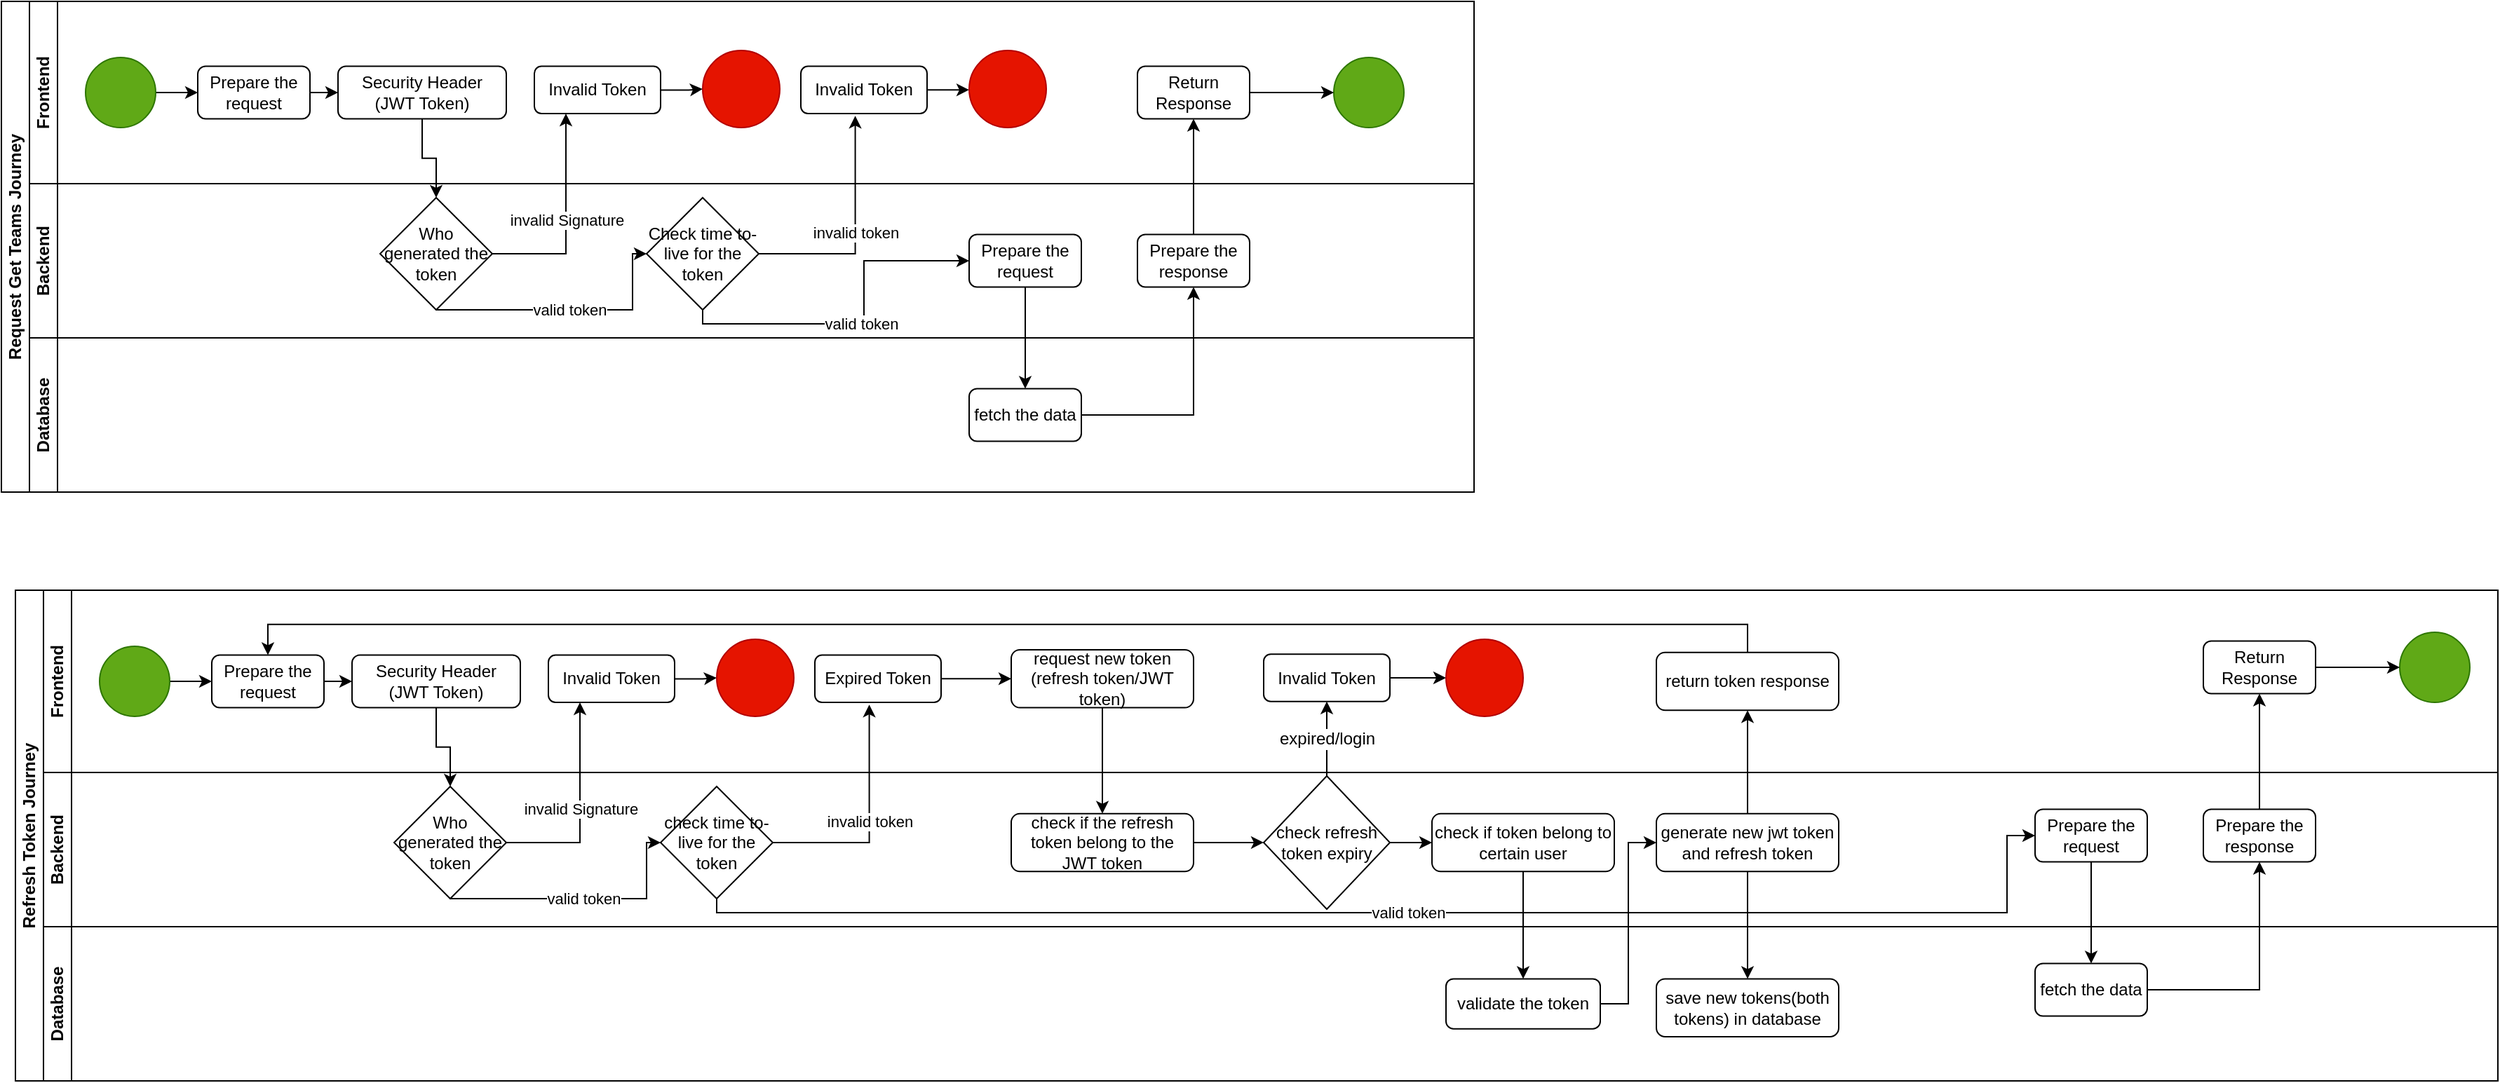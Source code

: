<mxfile version="20.7.4" type="device"><diagram id="BPUBzBlUAgq7iUzrtEyh" name="Page-1"><mxGraphModel dx="1955" dy="654" grid="1" gridSize="10" guides="1" tooltips="1" connect="1" arrows="1" fold="1" page="1" pageScale="1" pageWidth="850" pageHeight="1100" math="0" shadow="0"><root><mxCell id="0"/><mxCell id="1" parent="0"/><mxCell id="WcC5AdaVsH-sYPixpQgD-5" value="Request Get Teams Journey" style="swimlane;horizontal=0;whiteSpace=wrap;html=2;startSize=20;" vertex="1" parent="1"><mxGeometry x="-440" y="300" width="1050" height="350" as="geometry"/></mxCell><mxCell id="WcC5AdaVsH-sYPixpQgD-6" value="Frontend" style="swimlane;horizontal=0;whiteSpace=wrap;html=2;startSize=20;" vertex="1" parent="WcC5AdaVsH-sYPixpQgD-5"><mxGeometry x="20" width="1030" height="130" as="geometry"/></mxCell><mxCell id="WcC5AdaVsH-sYPixpQgD-48" style="edgeStyle=orthogonalEdgeStyle;rounded=0;orthogonalLoop=1;jettySize=auto;html=1;entryX=0;entryY=0.5;entryDx=0;entryDy=0;" edge="1" parent="WcC5AdaVsH-sYPixpQgD-6" source="WcC5AdaVsH-sYPixpQgD-8" target="WcC5AdaVsH-sYPixpQgD-47"><mxGeometry relative="1" as="geometry"/></mxCell><mxCell id="WcC5AdaVsH-sYPixpQgD-8" value="" style="ellipse;whiteSpace=wrap;html=1;aspect=fixed;fillColor=#60a917;strokeColor=#2D7600;fontColor=#ffffff;" vertex="1" parent="WcC5AdaVsH-sYPixpQgD-6"><mxGeometry x="40" y="40" width="50" height="50" as="geometry"/></mxCell><mxCell id="WcC5AdaVsH-sYPixpQgD-10" style="edgeStyle=orthogonalEdgeStyle;rounded=0;orthogonalLoop=1;jettySize=auto;html=1;entryX=0;entryY=0.5;entryDx=0;entryDy=0;" edge="1" parent="WcC5AdaVsH-sYPixpQgD-6" target="WcC5AdaVsH-sYPixpQgD-12"><mxGeometry relative="1" as="geometry"><mxPoint x="590" y="57.5" as="sourcePoint"/></mxGeometry></mxCell><mxCell id="WcC5AdaVsH-sYPixpQgD-13" value="" style="edgeStyle=orthogonalEdgeStyle;rounded=0;orthogonalLoop=1;jettySize=auto;html=1;" edge="1" parent="WcC5AdaVsH-sYPixpQgD-6" target="WcC5AdaVsH-sYPixpQgD-15"><mxGeometry relative="1" as="geometry"><mxPoint x="920" y="65" as="sourcePoint"/></mxGeometry></mxCell><mxCell id="WcC5AdaVsH-sYPixpQgD-16" style="edgeStyle=orthogonalEdgeStyle;rounded=0;orthogonalLoop=1;jettySize=auto;html=1;entryX=0;entryY=0.5;entryDx=0;entryDy=0;" edge="1" parent="WcC5AdaVsH-sYPixpQgD-6" target="WcC5AdaVsH-sYPixpQgD-18"><mxGeometry relative="1" as="geometry"><mxPoint x="1290" y="65" as="sourcePoint"/></mxGeometry></mxCell><mxCell id="WcC5AdaVsH-sYPixpQgD-19" style="edgeStyle=orthogonalEdgeStyle;rounded=0;orthogonalLoop=1;jettySize=auto;html=1;entryX=0;entryY=0.5;entryDx=0;entryDy=0;" edge="1" parent="WcC5AdaVsH-sYPixpQgD-6" target="WcC5AdaVsH-sYPixpQgD-21"><mxGeometry relative="1" as="geometry"><mxPoint x="350" y="65" as="sourcePoint"/></mxGeometry></mxCell><mxCell id="WcC5AdaVsH-sYPixpQgD-51" style="edgeStyle=orthogonalEdgeStyle;rounded=0;orthogonalLoop=1;jettySize=auto;html=1;exitX=1;exitY=0.5;exitDx=0;exitDy=0;entryX=0;entryY=0.5;entryDx=0;entryDy=0;" edge="1" parent="WcC5AdaVsH-sYPixpQgD-6" source="WcC5AdaVsH-sYPixpQgD-47" target="WcC5AdaVsH-sYPixpQgD-50"><mxGeometry relative="1" as="geometry"/></mxCell><mxCell id="WcC5AdaVsH-sYPixpQgD-47" value="Prepare the request" style="rounded=1;whiteSpace=wrap;html=1;" vertex="1" parent="WcC5AdaVsH-sYPixpQgD-6"><mxGeometry x="120" y="46.25" width="80" height="37.5" as="geometry"/></mxCell><mxCell id="WcC5AdaVsH-sYPixpQgD-50" value="Security Header (JWT Token)" style="rounded=1;whiteSpace=wrap;html=1;" vertex="1" parent="WcC5AdaVsH-sYPixpQgD-6"><mxGeometry x="220" y="46.25" width="120" height="37.5" as="geometry"/></mxCell><mxCell id="WcC5AdaVsH-sYPixpQgD-63" value="" style="edgeStyle=orthogonalEdgeStyle;rounded=0;orthogonalLoop=1;jettySize=auto;html=1;" edge="1" parent="WcC5AdaVsH-sYPixpQgD-6" source="WcC5AdaVsH-sYPixpQgD-57" target="WcC5AdaVsH-sYPixpQgD-62"><mxGeometry relative="1" as="geometry"/></mxCell><mxCell id="WcC5AdaVsH-sYPixpQgD-57" value="Invalid Token" style="rounded=1;whiteSpace=wrap;html=1;" vertex="1" parent="WcC5AdaVsH-sYPixpQgD-6"><mxGeometry x="360" y="46.25" width="90" height="33.75" as="geometry"/></mxCell><mxCell id="WcC5AdaVsH-sYPixpQgD-62" value="" style="ellipse;whiteSpace=wrap;html=1;aspect=fixed;fillColor=#e51400;fontColor=#ffffff;strokeColor=#B20000;" vertex="1" parent="WcC5AdaVsH-sYPixpQgD-6"><mxGeometry x="480" y="35" width="55" height="55" as="geometry"/></mxCell><mxCell id="WcC5AdaVsH-sYPixpQgD-68" style="edgeStyle=orthogonalEdgeStyle;rounded=0;orthogonalLoop=1;jettySize=auto;html=1;exitX=1;exitY=0.5;exitDx=0;exitDy=0;entryX=0;entryY=0.5;entryDx=0;entryDy=0;" edge="1" parent="WcC5AdaVsH-sYPixpQgD-6" source="WcC5AdaVsH-sYPixpQgD-65" target="WcC5AdaVsH-sYPixpQgD-66"><mxGeometry relative="1" as="geometry"/></mxCell><mxCell id="WcC5AdaVsH-sYPixpQgD-65" value="Invalid Token" style="rounded=1;whiteSpace=wrap;html=1;" vertex="1" parent="WcC5AdaVsH-sYPixpQgD-6"><mxGeometry x="550" y="46.25" width="90" height="33.75" as="geometry"/></mxCell><mxCell id="WcC5AdaVsH-sYPixpQgD-66" value="" style="ellipse;whiteSpace=wrap;html=1;aspect=fixed;fillColor=#e51400;fontColor=#ffffff;strokeColor=#B20000;" vertex="1" parent="WcC5AdaVsH-sYPixpQgD-6"><mxGeometry x="670" y="35" width="55" height="55" as="geometry"/></mxCell><mxCell id="WcC5AdaVsH-sYPixpQgD-75" value="" style="ellipse;whiteSpace=wrap;html=1;aspect=fixed;fillColor=#60a917;strokeColor=#2D7600;fontColor=#ffffff;" vertex="1" parent="WcC5AdaVsH-sYPixpQgD-6"><mxGeometry x="930" y="40" width="50" height="50" as="geometry"/></mxCell><mxCell id="WcC5AdaVsH-sYPixpQgD-78" style="edgeStyle=orthogonalEdgeStyle;rounded=0;orthogonalLoop=1;jettySize=auto;html=1;exitX=1;exitY=0.5;exitDx=0;exitDy=0;entryX=0;entryY=0.5;entryDx=0;entryDy=0;" edge="1" parent="WcC5AdaVsH-sYPixpQgD-6" source="WcC5AdaVsH-sYPixpQgD-76" target="WcC5AdaVsH-sYPixpQgD-75"><mxGeometry relative="1" as="geometry"/></mxCell><mxCell id="WcC5AdaVsH-sYPixpQgD-76" value="Return Response" style="rounded=1;whiteSpace=wrap;html=1;" vertex="1" parent="WcC5AdaVsH-sYPixpQgD-6"><mxGeometry x="790" y="46.25" width="80" height="37.5" as="geometry"/></mxCell><mxCell id="WcC5AdaVsH-sYPixpQgD-22" value="Backend" style="swimlane;horizontal=0;whiteSpace=wrap;html=2;startSize=20;" vertex="1" parent="WcC5AdaVsH-sYPixpQgD-5"><mxGeometry x="20" y="130" width="1030" height="110" as="geometry"/></mxCell><mxCell id="WcC5AdaVsH-sYPixpQgD-64" value="valid token" style="edgeStyle=orthogonalEdgeStyle;rounded=0;orthogonalLoop=1;jettySize=auto;html=1;exitX=0.5;exitY=1;exitDx=0;exitDy=0;entryX=0;entryY=0.5;entryDx=0;entryDy=0;" edge="1" parent="WcC5AdaVsH-sYPixpQgD-22" source="WcC5AdaVsH-sYPixpQgD-54" target="WcC5AdaVsH-sYPixpQgD-56"><mxGeometry relative="1" as="geometry"><mxPoint x="440" y="90" as="targetPoint"/><Array as="points"><mxPoint x="430" y="90"/><mxPoint x="430" y="50"/></Array></mxGeometry></mxCell><mxCell id="WcC5AdaVsH-sYPixpQgD-54" value="Who generated the token" style="rhombus;whiteSpace=wrap;html=1;" vertex="1" parent="WcC5AdaVsH-sYPixpQgD-22"><mxGeometry x="250" y="10" width="80" height="80" as="geometry"/></mxCell><mxCell id="WcC5AdaVsH-sYPixpQgD-56" value="Check time to-live for the token" style="rhombus;whiteSpace=wrap;html=1;" vertex="1" parent="WcC5AdaVsH-sYPixpQgD-22"><mxGeometry x="440" y="10" width="80" height="80" as="geometry"/></mxCell><mxCell id="WcC5AdaVsH-sYPixpQgD-70" value="Prepare the request" style="rounded=1;whiteSpace=wrap;html=1;" vertex="1" parent="WcC5AdaVsH-sYPixpQgD-22"><mxGeometry x="670" y="36.25" width="80" height="37.5" as="geometry"/></mxCell><mxCell id="WcC5AdaVsH-sYPixpQgD-69" value="valid token" style="edgeStyle=orthogonalEdgeStyle;rounded=0;orthogonalLoop=1;jettySize=auto;html=1;exitX=0.5;exitY=1;exitDx=0;exitDy=0;entryX=0;entryY=0.5;entryDx=0;entryDy=0;" edge="1" parent="WcC5AdaVsH-sYPixpQgD-22" source="WcC5AdaVsH-sYPixpQgD-56" target="WcC5AdaVsH-sYPixpQgD-70"><mxGeometry relative="1" as="geometry"><mxPoint x="670" y="60" as="targetPoint"/><Array as="points"><mxPoint x="480" y="100"/><mxPoint x="595" y="100"/><mxPoint x="595" y="55"/></Array></mxGeometry></mxCell><mxCell id="WcC5AdaVsH-sYPixpQgD-72" value="Prepare the response" style="rounded=1;whiteSpace=wrap;html=1;" vertex="1" parent="WcC5AdaVsH-sYPixpQgD-22"><mxGeometry x="790" y="36.25" width="80" height="37.5" as="geometry"/></mxCell><mxCell id="WcC5AdaVsH-sYPixpQgD-33" style="edgeStyle=orthogonalEdgeStyle;rounded=0;orthogonalLoop=1;jettySize=auto;html=1;entryX=0.5;entryY=0;entryDx=0;entryDy=0;" edge="1" parent="WcC5AdaVsH-sYPixpQgD-5" target="WcC5AdaVsH-sYPixpQgD-24"><mxGeometry relative="1" as="geometry"><mxPoint x="210" y="82.5" as="sourcePoint"/></mxGeometry></mxCell><mxCell id="WcC5AdaVsH-sYPixpQgD-35" value="" style="edgeStyle=orthogonalEdgeStyle;rounded=0;orthogonalLoop=1;jettySize=auto;html=1;" edge="1" parent="WcC5AdaVsH-sYPixpQgD-5" target="WcC5AdaVsH-sYPixpQgD-14"><mxGeometry relative="1" as="geometry"><mxPoint x="890" y="162.5" as="sourcePoint"/></mxGeometry></mxCell><mxCell id="WcC5AdaVsH-sYPixpQgD-36" style="edgeStyle=orthogonalEdgeStyle;rounded=0;orthogonalLoop=1;jettySize=auto;html=1;entryX=0.5;entryY=1;entryDx=0;entryDy=0;" edge="1" parent="WcC5AdaVsH-sYPixpQgD-5" target="WcC5AdaVsH-sYPixpQgD-17"><mxGeometry relative="1" as="geometry"><mxPoint x="1260" y="162.5" as="sourcePoint"/></mxGeometry></mxCell><mxCell id="WcC5AdaVsH-sYPixpQgD-55" value="" style="edgeStyle=orthogonalEdgeStyle;rounded=0;orthogonalLoop=1;jettySize=auto;html=1;" edge="1" parent="WcC5AdaVsH-sYPixpQgD-5" source="WcC5AdaVsH-sYPixpQgD-50" target="WcC5AdaVsH-sYPixpQgD-54"><mxGeometry relative="1" as="geometry"/></mxCell><mxCell id="WcC5AdaVsH-sYPixpQgD-58" value="invalid Signature" style="edgeStyle=orthogonalEdgeStyle;rounded=0;orthogonalLoop=1;jettySize=auto;html=1;entryX=0.25;entryY=1;entryDx=0;entryDy=0;" edge="1" parent="WcC5AdaVsH-sYPixpQgD-5" source="WcC5AdaVsH-sYPixpQgD-54" target="WcC5AdaVsH-sYPixpQgD-57"><mxGeometry relative="1" as="geometry"/></mxCell><mxCell id="WcC5AdaVsH-sYPixpQgD-67" value="invalid token" style="edgeStyle=orthogonalEdgeStyle;rounded=0;orthogonalLoop=1;jettySize=auto;html=1;entryX=0.431;entryY=1.047;entryDx=0;entryDy=0;entryPerimeter=0;" edge="1" parent="WcC5AdaVsH-sYPixpQgD-5" source="WcC5AdaVsH-sYPixpQgD-56" target="WcC5AdaVsH-sYPixpQgD-65"><mxGeometry relative="1" as="geometry"/></mxCell><mxCell id="WcC5AdaVsH-sYPixpQgD-77" style="edgeStyle=orthogonalEdgeStyle;rounded=0;orthogonalLoop=1;jettySize=auto;html=1;entryX=0.5;entryY=1;entryDx=0;entryDy=0;" edge="1" parent="WcC5AdaVsH-sYPixpQgD-5" source="WcC5AdaVsH-sYPixpQgD-72" target="WcC5AdaVsH-sYPixpQgD-76"><mxGeometry relative="1" as="geometry"/></mxCell><mxCell id="WcC5AdaVsH-sYPixpQgD-38" value="Database" style="swimlane;horizontal=0;whiteSpace=wrap;html=2;startSize=20;" vertex="1" parent="1"><mxGeometry x="-420" y="540" width="1030" height="110" as="geometry"/></mxCell><mxCell id="WcC5AdaVsH-sYPixpQgD-71" value="fetch the data" style="rounded=1;whiteSpace=wrap;html=1;" vertex="1" parent="WcC5AdaVsH-sYPixpQgD-38"><mxGeometry x="670" y="36.25" width="80" height="37.5" as="geometry"/></mxCell><mxCell id="WcC5AdaVsH-sYPixpQgD-73" style="edgeStyle=orthogonalEdgeStyle;rounded=0;orthogonalLoop=1;jettySize=auto;html=1;exitX=0.5;exitY=1;exitDx=0;exitDy=0;" edge="1" parent="1" source="WcC5AdaVsH-sYPixpQgD-70" target="WcC5AdaVsH-sYPixpQgD-71"><mxGeometry relative="1" as="geometry"/></mxCell><mxCell id="WcC5AdaVsH-sYPixpQgD-74" style="edgeStyle=orthogonalEdgeStyle;rounded=0;orthogonalLoop=1;jettySize=auto;html=1;exitX=1;exitY=0.5;exitDx=0;exitDy=0;entryX=0.5;entryY=1;entryDx=0;entryDy=0;" edge="1" parent="1" source="WcC5AdaVsH-sYPixpQgD-71" target="WcC5AdaVsH-sYPixpQgD-72"><mxGeometry relative="1" as="geometry"/></mxCell><mxCell id="WcC5AdaVsH-sYPixpQgD-80" value="Refresh Token Journey" style="swimlane;horizontal=0;whiteSpace=wrap;html=2;startSize=20;" vertex="1" parent="1"><mxGeometry x="-430" y="720" width="1770" height="350" as="geometry"/></mxCell><mxCell id="WcC5AdaVsH-sYPixpQgD-81" value="Frontend" style="swimlane;horizontal=0;whiteSpace=wrap;html=2;startSize=20;" vertex="1" parent="WcC5AdaVsH-sYPixpQgD-80"><mxGeometry x="20" width="1750" height="130" as="geometry"/></mxCell><mxCell id="WcC5AdaVsH-sYPixpQgD-82" style="edgeStyle=orthogonalEdgeStyle;rounded=0;orthogonalLoop=1;jettySize=auto;html=1;entryX=0;entryY=0.5;entryDx=0;entryDy=0;" edge="1" parent="WcC5AdaVsH-sYPixpQgD-81" source="WcC5AdaVsH-sYPixpQgD-83" target="WcC5AdaVsH-sYPixpQgD-89"><mxGeometry relative="1" as="geometry"/></mxCell><mxCell id="WcC5AdaVsH-sYPixpQgD-83" value="" style="ellipse;whiteSpace=wrap;html=1;aspect=fixed;fillColor=#60a917;strokeColor=#2D7600;fontColor=#ffffff;" vertex="1" parent="WcC5AdaVsH-sYPixpQgD-81"><mxGeometry x="40" y="40" width="50" height="50" as="geometry"/></mxCell><mxCell id="WcC5AdaVsH-sYPixpQgD-84" style="edgeStyle=orthogonalEdgeStyle;rounded=0;orthogonalLoop=1;jettySize=auto;html=1;entryX=0;entryY=0.5;entryDx=0;entryDy=0;" edge="1" parent="WcC5AdaVsH-sYPixpQgD-81"><mxGeometry relative="1" as="geometry"><mxPoint x="590" y="57.5" as="sourcePoint"/></mxGeometry></mxCell><mxCell id="WcC5AdaVsH-sYPixpQgD-85" value="" style="edgeStyle=orthogonalEdgeStyle;rounded=0;orthogonalLoop=1;jettySize=auto;html=1;" edge="1" parent="WcC5AdaVsH-sYPixpQgD-81"><mxGeometry relative="1" as="geometry"><mxPoint x="920" y="65" as="sourcePoint"/></mxGeometry></mxCell><mxCell id="WcC5AdaVsH-sYPixpQgD-86" style="edgeStyle=orthogonalEdgeStyle;rounded=0;orthogonalLoop=1;jettySize=auto;html=1;entryX=0;entryY=0.5;entryDx=0;entryDy=0;" edge="1" parent="WcC5AdaVsH-sYPixpQgD-81"><mxGeometry relative="1" as="geometry"><mxPoint x="1290" y="65" as="sourcePoint"/></mxGeometry></mxCell><mxCell id="WcC5AdaVsH-sYPixpQgD-87" style="edgeStyle=orthogonalEdgeStyle;rounded=0;orthogonalLoop=1;jettySize=auto;html=1;entryX=0;entryY=0.5;entryDx=0;entryDy=0;" edge="1" parent="WcC5AdaVsH-sYPixpQgD-81"><mxGeometry relative="1" as="geometry"><mxPoint x="350" y="65" as="sourcePoint"/></mxGeometry></mxCell><mxCell id="WcC5AdaVsH-sYPixpQgD-88" style="edgeStyle=orthogonalEdgeStyle;rounded=0;orthogonalLoop=1;jettySize=auto;html=1;exitX=1;exitY=0.5;exitDx=0;exitDy=0;entryX=0;entryY=0.5;entryDx=0;entryDy=0;" edge="1" parent="WcC5AdaVsH-sYPixpQgD-81" source="WcC5AdaVsH-sYPixpQgD-89" target="WcC5AdaVsH-sYPixpQgD-90"><mxGeometry relative="1" as="geometry"/></mxCell><mxCell id="WcC5AdaVsH-sYPixpQgD-89" value="Prepare the request" style="rounded=1;whiteSpace=wrap;html=1;" vertex="1" parent="WcC5AdaVsH-sYPixpQgD-81"><mxGeometry x="120" y="46.25" width="80" height="37.5" as="geometry"/></mxCell><mxCell id="WcC5AdaVsH-sYPixpQgD-90" value="Security Header (JWT Token)" style="rounded=1;whiteSpace=wrap;html=1;" vertex="1" parent="WcC5AdaVsH-sYPixpQgD-81"><mxGeometry x="220" y="46.25" width="120" height="37.5" as="geometry"/></mxCell><mxCell id="WcC5AdaVsH-sYPixpQgD-91" value="" style="edgeStyle=orthogonalEdgeStyle;rounded=0;orthogonalLoop=1;jettySize=auto;html=1;" edge="1" parent="WcC5AdaVsH-sYPixpQgD-81" source="WcC5AdaVsH-sYPixpQgD-92" target="WcC5AdaVsH-sYPixpQgD-93"><mxGeometry relative="1" as="geometry"/></mxCell><mxCell id="WcC5AdaVsH-sYPixpQgD-92" value="Invalid Token" style="rounded=1;whiteSpace=wrap;html=1;" vertex="1" parent="WcC5AdaVsH-sYPixpQgD-81"><mxGeometry x="360" y="46.25" width="90" height="33.75" as="geometry"/></mxCell><mxCell id="WcC5AdaVsH-sYPixpQgD-93" value="" style="ellipse;whiteSpace=wrap;html=1;aspect=fixed;fillColor=#e51400;fontColor=#ffffff;strokeColor=#B20000;" vertex="1" parent="WcC5AdaVsH-sYPixpQgD-81"><mxGeometry x="480" y="35" width="55" height="55" as="geometry"/></mxCell><mxCell id="WcC5AdaVsH-sYPixpQgD-120" style="edgeStyle=orthogonalEdgeStyle;rounded=0;orthogonalLoop=1;jettySize=auto;html=1;exitX=1;exitY=0.5;exitDx=0;exitDy=0;entryX=0;entryY=0.5;entryDx=0;entryDy=0;fontFamily=Helvetica;fontSize=12;" edge="1" parent="WcC5AdaVsH-sYPixpQgD-81" source="WcC5AdaVsH-sYPixpQgD-95" target="WcC5AdaVsH-sYPixpQgD-118"><mxGeometry relative="1" as="geometry"/></mxCell><mxCell id="WcC5AdaVsH-sYPixpQgD-95" value="Expired Token" style="rounded=1;whiteSpace=wrap;html=1;" vertex="1" parent="WcC5AdaVsH-sYPixpQgD-81"><mxGeometry x="550" y="46.25" width="90" height="33.75" as="geometry"/></mxCell><mxCell id="WcC5AdaVsH-sYPixpQgD-97" value="" style="ellipse;whiteSpace=wrap;html=1;aspect=fixed;fillColor=#60a917;strokeColor=#2D7600;fontColor=#ffffff;" vertex="1" parent="WcC5AdaVsH-sYPixpQgD-81"><mxGeometry x="1680" y="30" width="50" height="50" as="geometry"/></mxCell><mxCell id="WcC5AdaVsH-sYPixpQgD-98" style="edgeStyle=orthogonalEdgeStyle;rounded=0;orthogonalLoop=1;jettySize=auto;html=1;exitX=1;exitY=0.5;exitDx=0;exitDy=0;entryX=0;entryY=0.5;entryDx=0;entryDy=0;" edge="1" parent="WcC5AdaVsH-sYPixpQgD-81" source="WcC5AdaVsH-sYPixpQgD-99" target="WcC5AdaVsH-sYPixpQgD-97"><mxGeometry relative="1" as="geometry"/></mxCell><mxCell id="WcC5AdaVsH-sYPixpQgD-99" value="Return Response" style="rounded=1;whiteSpace=wrap;html=1;" vertex="1" parent="WcC5AdaVsH-sYPixpQgD-81"><mxGeometry x="1540" y="36.25" width="80" height="37.5" as="geometry"/></mxCell><mxCell id="WcC5AdaVsH-sYPixpQgD-118" value="request new token (refresh token/JWT token)" style="rounded=1;whiteSpace=wrap;html=1;" vertex="1" parent="WcC5AdaVsH-sYPixpQgD-81"><mxGeometry x="690" y="42.5" width="130" height="41.25" as="geometry"/></mxCell><mxCell id="WcC5AdaVsH-sYPixpQgD-137" style="edgeStyle=orthogonalEdgeStyle;rounded=0;orthogonalLoop=1;jettySize=auto;html=1;exitX=1;exitY=0.5;exitDx=0;exitDy=0;entryX=0;entryY=0.5;entryDx=0;entryDy=0;fontFamily=Helvetica;fontSize=12;" edge="1" parent="WcC5AdaVsH-sYPixpQgD-81" source="WcC5AdaVsH-sYPixpQgD-134" target="WcC5AdaVsH-sYPixpQgD-136"><mxGeometry relative="1" as="geometry"/></mxCell><mxCell id="WcC5AdaVsH-sYPixpQgD-134" value="Invalid Token" style="rounded=1;whiteSpace=wrap;html=1;" vertex="1" parent="WcC5AdaVsH-sYPixpQgD-81"><mxGeometry x="870" y="45.63" width="90" height="33.75" as="geometry"/></mxCell><mxCell id="WcC5AdaVsH-sYPixpQgD-136" value="" style="ellipse;whiteSpace=wrap;html=1;aspect=fixed;fillColor=#e51400;fontColor=#ffffff;strokeColor=#B20000;" vertex="1" parent="WcC5AdaVsH-sYPixpQgD-81"><mxGeometry x="1000" y="35.01" width="55" height="55" as="geometry"/></mxCell><mxCell id="WcC5AdaVsH-sYPixpQgD-153" style="edgeStyle=orthogonalEdgeStyle;rounded=0;orthogonalLoop=1;jettySize=auto;html=1;exitX=0.5;exitY=0;exitDx=0;exitDy=0;entryX=0.5;entryY=0;entryDx=0;entryDy=0;fontFamily=Helvetica;fontSize=12;" edge="1" parent="WcC5AdaVsH-sYPixpQgD-81" source="WcC5AdaVsH-sYPixpQgD-147" target="WcC5AdaVsH-sYPixpQgD-89"><mxGeometry relative="1" as="geometry"/></mxCell><mxCell id="WcC5AdaVsH-sYPixpQgD-147" value="return token response" style="rounded=1;whiteSpace=wrap;html=1;" vertex="1" parent="WcC5AdaVsH-sYPixpQgD-81"><mxGeometry x="1150" y="44.37" width="130" height="41.25" as="geometry"/></mxCell><mxCell id="WcC5AdaVsH-sYPixpQgD-152" style="edgeStyle=orthogonalEdgeStyle;rounded=0;orthogonalLoop=1;jettySize=auto;html=1;exitX=1;exitY=0.5;exitDx=0;exitDy=0;entryX=0;entryY=0.5;entryDx=0;entryDy=0;fontFamily=Helvetica;fontSize=12;" edge="1" parent="WcC5AdaVsH-sYPixpQgD-81" target="WcC5AdaVsH-sYPixpQgD-150"><mxGeometry relative="1" as="geometry"><mxPoint x="1390" y="65" as="sourcePoint"/></mxGeometry></mxCell><mxCell id="WcC5AdaVsH-sYPixpQgD-100" value="Backend" style="swimlane;horizontal=0;whiteSpace=wrap;html=2;startSize=20;" vertex="1" parent="WcC5AdaVsH-sYPixpQgD-80"><mxGeometry x="20" y="130" width="1750" height="110" as="geometry"/></mxCell><mxCell id="WcC5AdaVsH-sYPixpQgD-101" value="valid token" style="edgeStyle=orthogonalEdgeStyle;rounded=0;orthogonalLoop=1;jettySize=auto;html=1;exitX=0.5;exitY=1;exitDx=0;exitDy=0;entryX=0;entryY=0.5;entryDx=0;entryDy=0;" edge="1" parent="WcC5AdaVsH-sYPixpQgD-100" source="WcC5AdaVsH-sYPixpQgD-102" target="WcC5AdaVsH-sYPixpQgD-103"><mxGeometry relative="1" as="geometry"><mxPoint x="440" y="90" as="targetPoint"/><Array as="points"><mxPoint x="430" y="90"/><mxPoint x="430" y="50"/></Array></mxGeometry></mxCell><mxCell id="WcC5AdaVsH-sYPixpQgD-102" value="Who generated the token" style="rhombus;whiteSpace=wrap;html=1;" vertex="1" parent="WcC5AdaVsH-sYPixpQgD-100"><mxGeometry x="250" y="10" width="80" height="80" as="geometry"/></mxCell><mxCell id="WcC5AdaVsH-sYPixpQgD-103" value="&lt;p style=&quot;line-height: 120%;&quot;&gt;&lt;font style=&quot;font-size: 12px;&quot;&gt;check time to-live for the token&lt;/font&gt;&lt;/p&gt;" style="rhombus;whiteSpace=wrap;html=1;align=center;" vertex="1" parent="WcC5AdaVsH-sYPixpQgD-100"><mxGeometry x="440" y="10" width="80" height="80" as="geometry"/></mxCell><mxCell id="WcC5AdaVsH-sYPixpQgD-104" value="Prepare the request" style="rounded=1;whiteSpace=wrap;html=1;" vertex="1" parent="WcC5AdaVsH-sYPixpQgD-100"><mxGeometry x="1420" y="26.25" width="80" height="37.5" as="geometry"/></mxCell><mxCell id="WcC5AdaVsH-sYPixpQgD-105" value="valid token" style="edgeStyle=orthogonalEdgeStyle;rounded=0;orthogonalLoop=1;jettySize=auto;html=1;exitX=0.5;exitY=1;exitDx=0;exitDy=0;entryX=0;entryY=0.5;entryDx=0;entryDy=0;" edge="1" parent="WcC5AdaVsH-sYPixpQgD-100" source="WcC5AdaVsH-sYPixpQgD-103" target="WcC5AdaVsH-sYPixpQgD-104"><mxGeometry relative="1" as="geometry"><mxPoint x="670" y="60" as="targetPoint"/><Array as="points"><mxPoint x="480" y="100"/><mxPoint x="1400" y="100"/><mxPoint x="1400" y="45"/></Array></mxGeometry></mxCell><mxCell id="WcC5AdaVsH-sYPixpQgD-106" value="Prepare the response" style="rounded=1;whiteSpace=wrap;html=1;" vertex="1" parent="WcC5AdaVsH-sYPixpQgD-100"><mxGeometry x="1540" y="26.25" width="80" height="37.5" as="geometry"/></mxCell><mxCell id="WcC5AdaVsH-sYPixpQgD-133" style="edgeStyle=orthogonalEdgeStyle;rounded=0;orthogonalLoop=1;jettySize=auto;html=1;exitX=1;exitY=0.5;exitDx=0;exitDy=0;entryX=0;entryY=0.5;entryDx=0;entryDy=0;fontFamily=Helvetica;fontSize=12;" edge="1" parent="WcC5AdaVsH-sYPixpQgD-100" source="WcC5AdaVsH-sYPixpQgD-121" target="WcC5AdaVsH-sYPixpQgD-132"><mxGeometry relative="1" as="geometry"/></mxCell><mxCell id="WcC5AdaVsH-sYPixpQgD-121" value="check if the refresh token belong to the JWT token" style="rounded=1;whiteSpace=wrap;html=1;" vertex="1" parent="WcC5AdaVsH-sYPixpQgD-100"><mxGeometry x="690" y="29.37" width="130" height="41.25" as="geometry"/></mxCell><mxCell id="WcC5AdaVsH-sYPixpQgD-139" style="edgeStyle=orthogonalEdgeStyle;rounded=0;orthogonalLoop=1;jettySize=auto;html=1;entryX=0;entryY=0.5;entryDx=0;entryDy=0;fontFamily=Helvetica;fontSize=12;" edge="1" parent="WcC5AdaVsH-sYPixpQgD-100" source="WcC5AdaVsH-sYPixpQgD-132" target="WcC5AdaVsH-sYPixpQgD-138"><mxGeometry relative="1" as="geometry"/></mxCell><mxCell id="WcC5AdaVsH-sYPixpQgD-132" value="&lt;p style=&quot;line-height: 120%;&quot;&gt;check refresh token expiry&lt;/p&gt;" style="rhombus;whiteSpace=wrap;html=1;align=center;" vertex="1" parent="WcC5AdaVsH-sYPixpQgD-100"><mxGeometry x="870" y="2.49" width="90" height="95" as="geometry"/></mxCell><mxCell id="WcC5AdaVsH-sYPixpQgD-138" value="check if token belong to certain user&lt;span style=&quot;color: rgba(0, 0, 0, 0); font-family: monospace; font-size: 0px; text-align: start;&quot;&gt;%3CmxGraphModel%3E%3Croot%3E%3CmxCell%20id%3D%220%22%2F%3E%3CmxCell%20id%3D%221%22%20parent%3D%220%22%2F%3E%3CmxCell%20id%3D%222%22%20value%3D%22check%20if%20the%20refresh%20token%20belong%20to%20the%20JWT%20token%22%20style%3D%22rounded%3D1%3BwhiteSpace%3Dwrap%3Bhtml%3D1%3B%22%20vertex%3D%221%22%20parent%3D%221%22%3E%3CmxGeometry%20x%3D%22280%22%20y%3D%22879.37%22%20width%3D%22130%22%20height%3D%2241.25%22%20as%3D%22geometry%22%2F%3E%3C%2FmxCell%3E%3C%2Froot%3E%3C%2FmxGraphModel%3E&lt;/span&gt;" style="rounded=1;whiteSpace=wrap;html=1;" vertex="1" parent="WcC5AdaVsH-sYPixpQgD-100"><mxGeometry x="990" y="29.37" width="130" height="41.25" as="geometry"/></mxCell><mxCell id="WcC5AdaVsH-sYPixpQgD-142" value="generate new jwt token and refresh token" style="rounded=1;whiteSpace=wrap;html=1;" vertex="1" parent="WcC5AdaVsH-sYPixpQgD-100"><mxGeometry x="1150" y="29.38" width="130" height="41.25" as="geometry"/></mxCell><mxCell id="WcC5AdaVsH-sYPixpQgD-107" style="edgeStyle=orthogonalEdgeStyle;rounded=0;orthogonalLoop=1;jettySize=auto;html=1;entryX=0.5;entryY=0;entryDx=0;entryDy=0;" edge="1" parent="WcC5AdaVsH-sYPixpQgD-80"><mxGeometry relative="1" as="geometry"><mxPoint x="210" y="82.5" as="sourcePoint"/></mxGeometry></mxCell><mxCell id="WcC5AdaVsH-sYPixpQgD-108" value="" style="edgeStyle=orthogonalEdgeStyle;rounded=0;orthogonalLoop=1;jettySize=auto;html=1;" edge="1" parent="WcC5AdaVsH-sYPixpQgD-80"><mxGeometry relative="1" as="geometry"><mxPoint x="890" y="162.5" as="sourcePoint"/></mxGeometry></mxCell><mxCell id="WcC5AdaVsH-sYPixpQgD-109" style="edgeStyle=orthogonalEdgeStyle;rounded=0;orthogonalLoop=1;jettySize=auto;html=1;entryX=0.5;entryY=1;entryDx=0;entryDy=0;" edge="1" parent="WcC5AdaVsH-sYPixpQgD-80"><mxGeometry relative="1" as="geometry"><mxPoint x="1260" y="162.5" as="sourcePoint"/></mxGeometry></mxCell><mxCell id="WcC5AdaVsH-sYPixpQgD-110" value="" style="edgeStyle=orthogonalEdgeStyle;rounded=0;orthogonalLoop=1;jettySize=auto;html=1;" edge="1" parent="WcC5AdaVsH-sYPixpQgD-80" source="WcC5AdaVsH-sYPixpQgD-90" target="WcC5AdaVsH-sYPixpQgD-102"><mxGeometry relative="1" as="geometry"/></mxCell><mxCell id="WcC5AdaVsH-sYPixpQgD-111" value="invalid Signature" style="edgeStyle=orthogonalEdgeStyle;rounded=0;orthogonalLoop=1;jettySize=auto;html=1;entryX=0.25;entryY=1;entryDx=0;entryDy=0;" edge="1" parent="WcC5AdaVsH-sYPixpQgD-80" source="WcC5AdaVsH-sYPixpQgD-102" target="WcC5AdaVsH-sYPixpQgD-92"><mxGeometry relative="1" as="geometry"/></mxCell><mxCell id="WcC5AdaVsH-sYPixpQgD-112" value="invalid token" style="edgeStyle=orthogonalEdgeStyle;rounded=0;orthogonalLoop=1;jettySize=auto;html=1;entryX=0.431;entryY=1.047;entryDx=0;entryDy=0;entryPerimeter=0;" edge="1" parent="WcC5AdaVsH-sYPixpQgD-80" source="WcC5AdaVsH-sYPixpQgD-103" target="WcC5AdaVsH-sYPixpQgD-95"><mxGeometry relative="1" as="geometry"/></mxCell><mxCell id="WcC5AdaVsH-sYPixpQgD-113" style="edgeStyle=orthogonalEdgeStyle;rounded=0;orthogonalLoop=1;jettySize=auto;html=1;entryX=0.5;entryY=1;entryDx=0;entryDy=0;" edge="1" parent="WcC5AdaVsH-sYPixpQgD-80" source="WcC5AdaVsH-sYPixpQgD-106" target="WcC5AdaVsH-sYPixpQgD-99"><mxGeometry relative="1" as="geometry"/></mxCell><mxCell id="WcC5AdaVsH-sYPixpQgD-122" style="edgeStyle=orthogonalEdgeStyle;rounded=0;orthogonalLoop=1;jettySize=auto;html=1;entryX=0.5;entryY=0;entryDx=0;entryDy=0;fontFamily=Helvetica;fontSize=12;" edge="1" parent="WcC5AdaVsH-sYPixpQgD-80" source="WcC5AdaVsH-sYPixpQgD-118" target="WcC5AdaVsH-sYPixpQgD-121"><mxGeometry relative="1" as="geometry"/></mxCell><mxCell id="WcC5AdaVsH-sYPixpQgD-135" value="expired/login" style="edgeStyle=orthogonalEdgeStyle;rounded=0;orthogonalLoop=1;jettySize=auto;html=1;entryX=0.5;entryY=1;entryDx=0;entryDy=0;fontFamily=Helvetica;fontSize=12;" edge="1" parent="WcC5AdaVsH-sYPixpQgD-80" source="WcC5AdaVsH-sYPixpQgD-132" target="WcC5AdaVsH-sYPixpQgD-134"><mxGeometry relative="1" as="geometry"/></mxCell><mxCell id="WcC5AdaVsH-sYPixpQgD-148" style="edgeStyle=orthogonalEdgeStyle;rounded=0;orthogonalLoop=1;jettySize=auto;html=1;entryX=0.5;entryY=1;entryDx=0;entryDy=0;fontFamily=Helvetica;fontSize=12;" edge="1" parent="WcC5AdaVsH-sYPixpQgD-80" source="WcC5AdaVsH-sYPixpQgD-142" target="WcC5AdaVsH-sYPixpQgD-147"><mxGeometry relative="1" as="geometry"/></mxCell><mxCell id="WcC5AdaVsH-sYPixpQgD-114" value="Database" style="swimlane;horizontal=0;whiteSpace=wrap;html=2;startSize=20;" vertex="1" parent="1"><mxGeometry x="-410" y="960" width="1750" height="110" as="geometry"/></mxCell><mxCell id="WcC5AdaVsH-sYPixpQgD-115" value="fetch the data" style="rounded=1;whiteSpace=wrap;html=1;" vertex="1" parent="WcC5AdaVsH-sYPixpQgD-114"><mxGeometry x="1420" y="26.25" width="80" height="37.5" as="geometry"/></mxCell><mxCell id="WcC5AdaVsH-sYPixpQgD-140" value="validate the token" style="rounded=1;whiteSpace=wrap;html=1;" vertex="1" parent="WcC5AdaVsH-sYPixpQgD-114"><mxGeometry x="1000" y="37.19" width="110" height="35.63" as="geometry"/></mxCell><mxCell id="WcC5AdaVsH-sYPixpQgD-144" value="save new tokens(both tokens) in database" style="rounded=1;whiteSpace=wrap;html=1;" vertex="1" parent="WcC5AdaVsH-sYPixpQgD-114"><mxGeometry x="1150" y="37.19" width="130" height="41.25" as="geometry"/></mxCell><mxCell id="WcC5AdaVsH-sYPixpQgD-116" style="edgeStyle=orthogonalEdgeStyle;rounded=0;orthogonalLoop=1;jettySize=auto;html=1;exitX=0.5;exitY=1;exitDx=0;exitDy=0;" edge="1" parent="1" source="WcC5AdaVsH-sYPixpQgD-104" target="WcC5AdaVsH-sYPixpQgD-115"><mxGeometry relative="1" as="geometry"/></mxCell><mxCell id="WcC5AdaVsH-sYPixpQgD-117" style="edgeStyle=orthogonalEdgeStyle;rounded=0;orthogonalLoop=1;jettySize=auto;html=1;exitX=1;exitY=0.5;exitDx=0;exitDy=0;entryX=0.5;entryY=1;entryDx=0;entryDy=0;" edge="1" parent="1" source="WcC5AdaVsH-sYPixpQgD-115" target="WcC5AdaVsH-sYPixpQgD-106"><mxGeometry relative="1" as="geometry"/></mxCell><mxCell id="WcC5AdaVsH-sYPixpQgD-141" style="edgeStyle=orthogonalEdgeStyle;rounded=0;orthogonalLoop=1;jettySize=auto;html=1;fontFamily=Helvetica;fontSize=12;" edge="1" parent="1" source="WcC5AdaVsH-sYPixpQgD-138" target="WcC5AdaVsH-sYPixpQgD-140"><mxGeometry relative="1" as="geometry"/></mxCell><mxCell id="WcC5AdaVsH-sYPixpQgD-143" style="edgeStyle=orthogonalEdgeStyle;rounded=0;orthogonalLoop=1;jettySize=auto;html=1;exitX=1;exitY=0.5;exitDx=0;exitDy=0;entryX=0;entryY=0.5;entryDx=0;entryDy=0;fontFamily=Helvetica;fontSize=12;" edge="1" parent="1" source="WcC5AdaVsH-sYPixpQgD-140" target="WcC5AdaVsH-sYPixpQgD-142"><mxGeometry relative="1" as="geometry"><Array as="points"><mxPoint x="720" y="1015"/><mxPoint x="720" y="900"/></Array></mxGeometry></mxCell><mxCell id="WcC5AdaVsH-sYPixpQgD-146" style="edgeStyle=orthogonalEdgeStyle;rounded=0;orthogonalLoop=1;jettySize=auto;html=1;exitX=0.5;exitY=1;exitDx=0;exitDy=0;entryX=0.5;entryY=0;entryDx=0;entryDy=0;fontFamily=Helvetica;fontSize=12;" edge="1" parent="1" source="WcC5AdaVsH-sYPixpQgD-142" target="WcC5AdaVsH-sYPixpQgD-144"><mxGeometry relative="1" as="geometry"/></mxCell></root></mxGraphModel></diagram></mxfile>